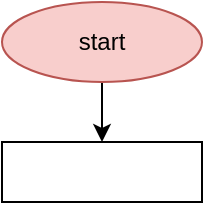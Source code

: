 <mxfile version="14.2.4" type="github">
  <diagram id="QAOFlbMei2ECqcbo2d1S" name="Page-1">
    <mxGraphModel dx="1422" dy="716" grid="1" gridSize="10" guides="1" tooltips="1" connect="1" arrows="1" fold="1" page="1" pageScale="1" pageWidth="827" pageHeight="1169" math="0" shadow="0">
      <root>
        <mxCell id="0" />
        <mxCell id="1" parent="0" />
        <mxCell id="qsQx1nmSbTBrZnD8Bkkt-8" value="" style="edgeStyle=orthogonalEdgeStyle;rounded=0;orthogonalLoop=1;jettySize=auto;html=1;" parent="1" source="qsQx1nmSbTBrZnD8Bkkt-5" target="qsQx1nmSbTBrZnD8Bkkt-7" edge="1">
          <mxGeometry relative="1" as="geometry" />
        </mxCell>
        <mxCell id="qsQx1nmSbTBrZnD8Bkkt-5" value="start" style="ellipse;whiteSpace=wrap;html=1;fillColor=#f8cecc;strokeColor=#b85450;" parent="1" vertex="1">
          <mxGeometry x="330" y="70" width="100" height="40" as="geometry" />
        </mxCell>
        <mxCell id="qsQx1nmSbTBrZnD8Bkkt-7" value="" style="rounded=0;whiteSpace=wrap;html=1;" parent="1" vertex="1">
          <mxGeometry x="330" y="140" width="100" height="30" as="geometry" />
        </mxCell>
      </root>
    </mxGraphModel>
  </diagram>
</mxfile>
